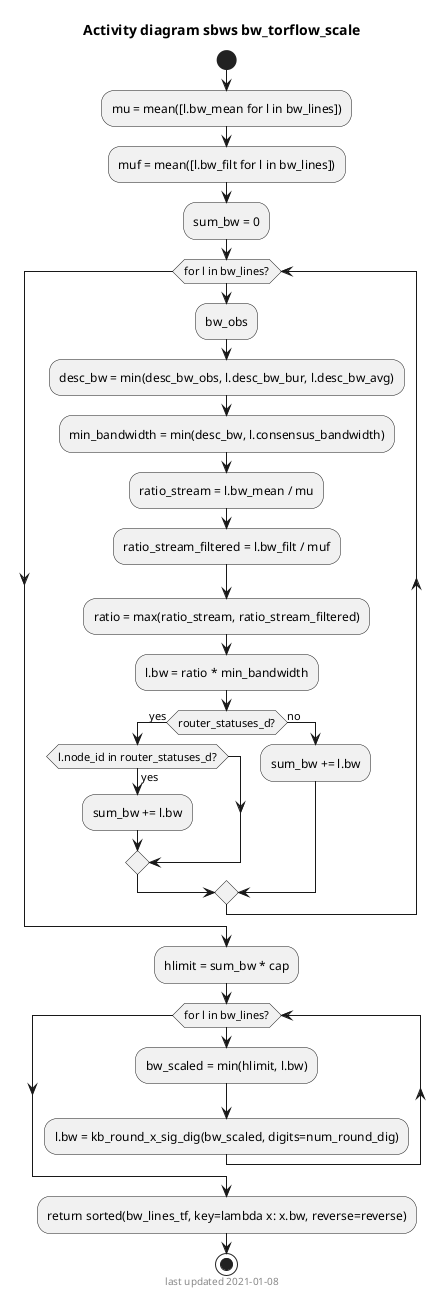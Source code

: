 @startuml

title Activity diagram sbws bw_torflow_scale

start
'bw_lines: the relays' raw measurements
:mu = mean([l.bw_mean for l in bw_lines]);
:muf = mean([l.bw_filt for l in bw_lines]);
:sum_bw = 0;
while (for l in bw_lines?)
    :bw_obs;
    :desc_bw = min(desc_bw_obs, l.desc_bw_bur, l.desc_bw_avg);
    :min_bandwidth = min(desc_bw, l.consensus_bandwidth);
    :ratio_stream = l.bw_mean / mu;
    :ratio_stream_filtered = l.bw_filt / muf;
    :ratio = max(ratio_stream, ratio_stream_filtered);
    :l.bw = ratio * min_bandwidth;
    if (router_statuses_d?) then (yes)
        if (l.node_id in router_statuses_d?) then (yes)
            :sum_bw += l.bw;
        endif
    else (no)
        :sum_bw += l.bw;
    endif
endwhile
:hlimit = sum_bw * cap;
while (for l in bw_lines?)
    :bw_scaled = min(hlimit, l.bw);
    :l.bw = kb_round_x_sig_dig(bw_scaled, digits=num_round_dig);
endwhile
:return sorted(bw_lines_tf, key=lambda x: x.bw, reverse=reverse);
stop

footer last updated 2021-01-08
@enduml
